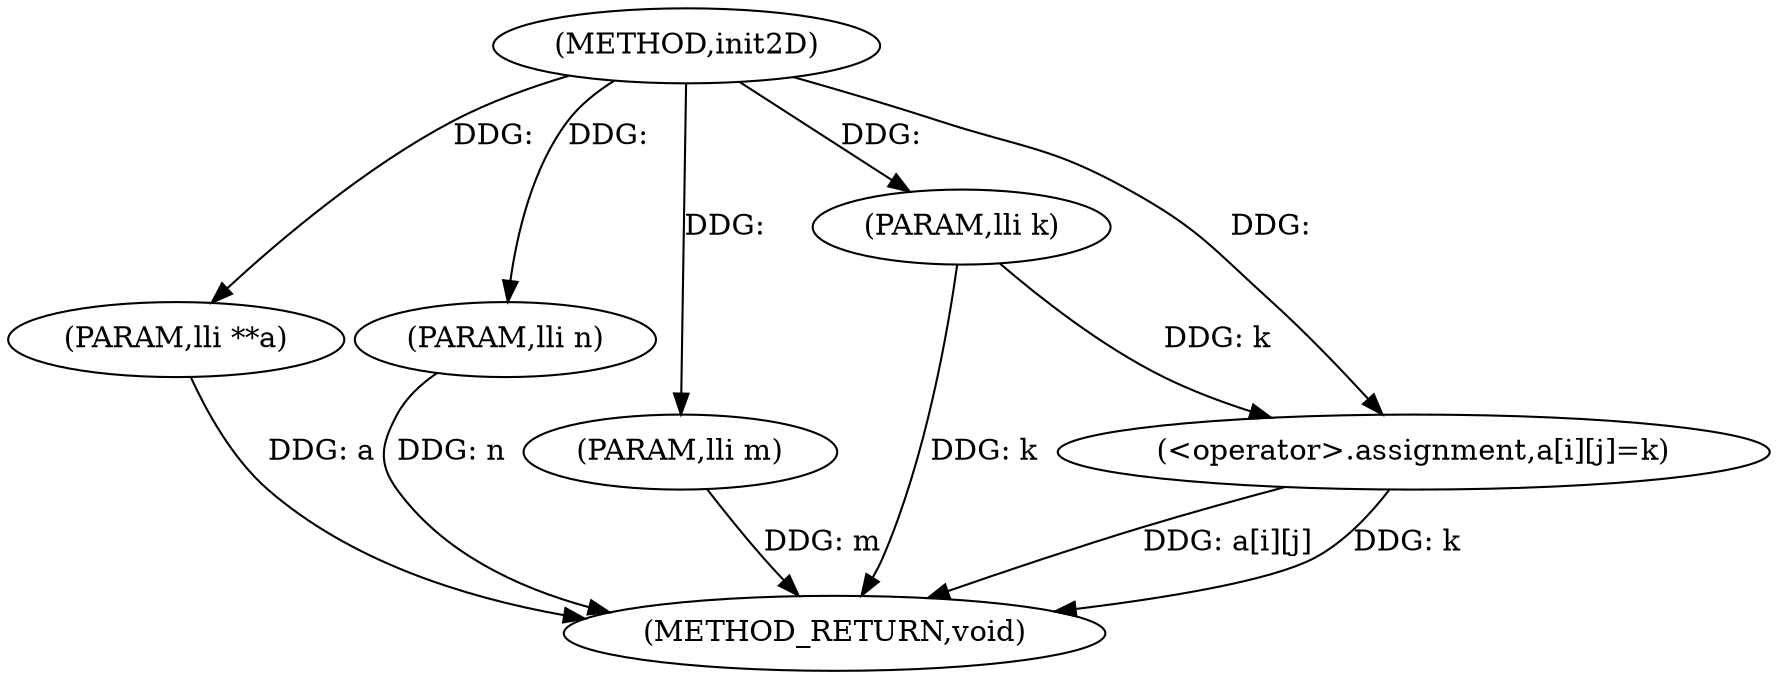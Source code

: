 digraph "init2D" {  
"1000208" [label = "(METHOD,init2D)" ]
"1000221" [label = "(METHOD_RETURN,void)" ]
"1000209" [label = "(PARAM,lli **a)" ]
"1000210" [label = "(PARAM,lli n)" ]
"1000211" [label = "(PARAM,lli m)" ]
"1000212" [label = "(PARAM,lli k)" ]
"1000214" [label = "(<operator>.assignment,a[i][j]=k)" ]
  "1000209" -> "1000221"  [ label = "DDG: a"] 
  "1000210" -> "1000221"  [ label = "DDG: n"] 
  "1000211" -> "1000221"  [ label = "DDG: m"] 
  "1000212" -> "1000221"  [ label = "DDG: k"] 
  "1000214" -> "1000221"  [ label = "DDG: a[i][j]"] 
  "1000214" -> "1000221"  [ label = "DDG: k"] 
  "1000208" -> "1000209"  [ label = "DDG: "] 
  "1000208" -> "1000210"  [ label = "DDG: "] 
  "1000208" -> "1000211"  [ label = "DDG: "] 
  "1000208" -> "1000212"  [ label = "DDG: "] 
  "1000212" -> "1000214"  [ label = "DDG: k"] 
  "1000208" -> "1000214"  [ label = "DDG: "] 
}
